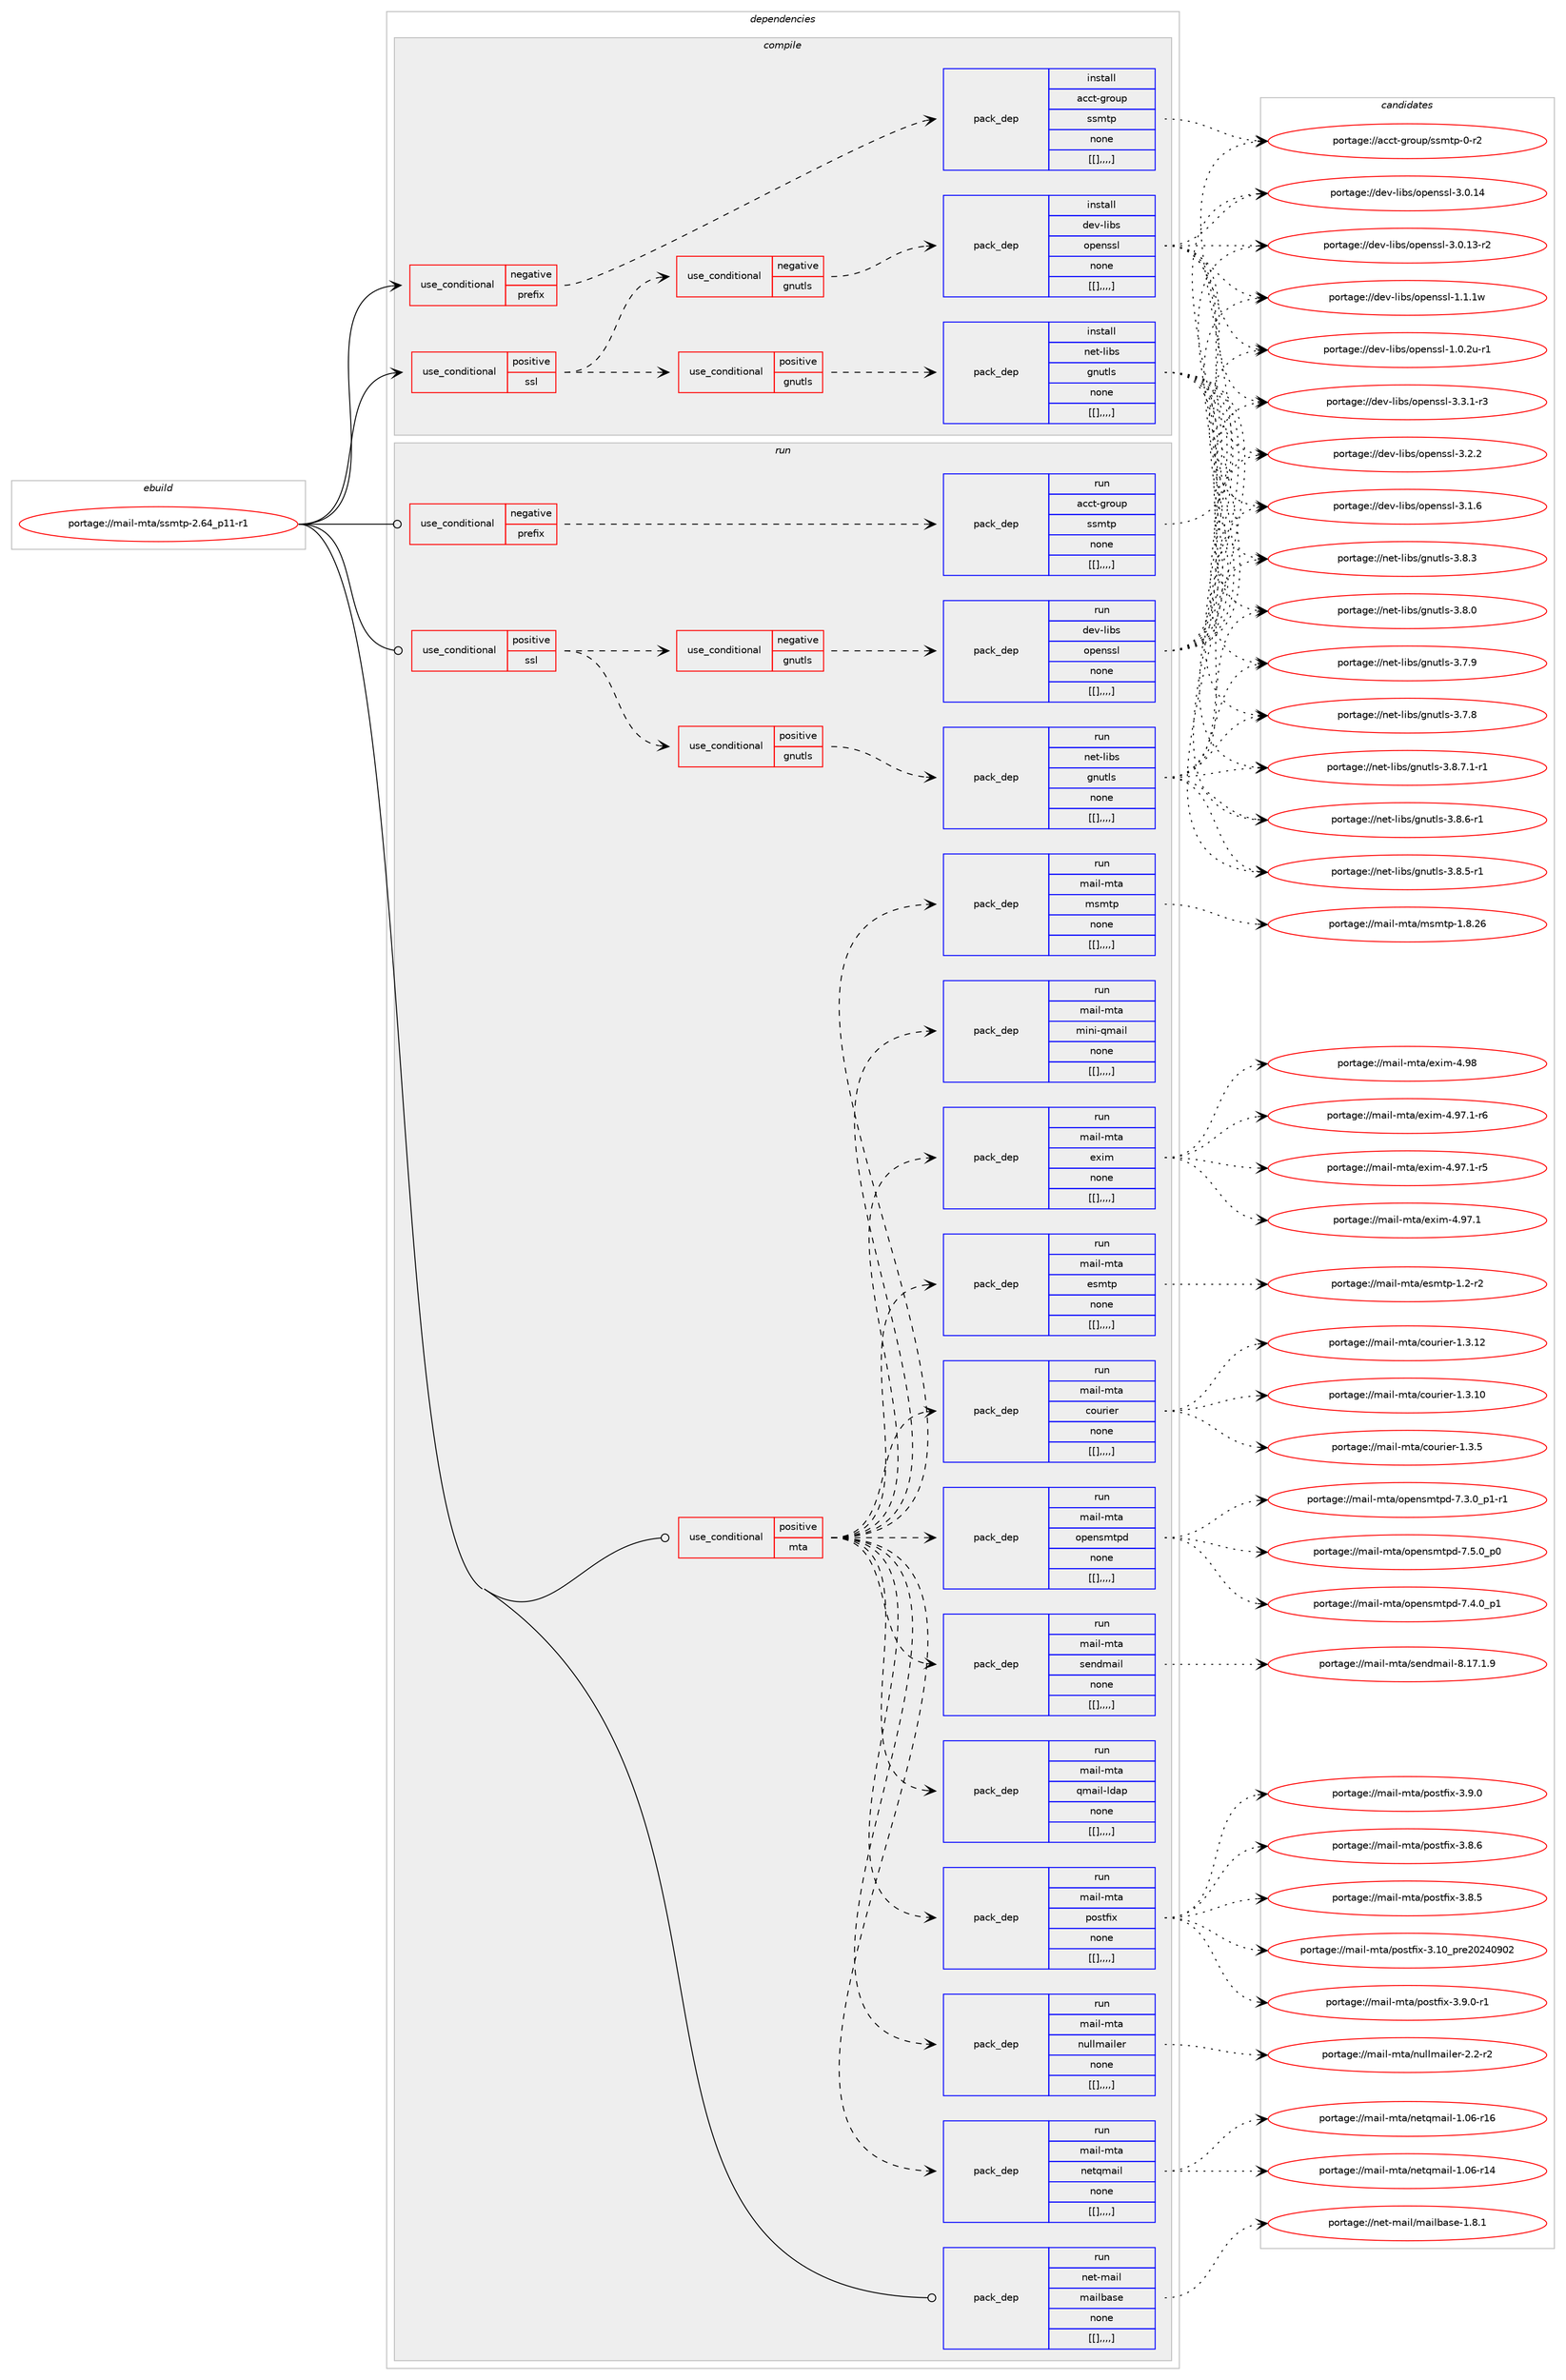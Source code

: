 digraph prolog {

# *************
# Graph options
# *************

newrank=true;
concentrate=true;
compound=true;
graph [rankdir=LR,fontname=Helvetica,fontsize=10,ranksep=1.5];#, ranksep=2.5, nodesep=0.2];
edge  [arrowhead=vee];
node  [fontname=Helvetica,fontsize=10];

# **********
# The ebuild
# **********

subgraph cluster_leftcol {
color=gray;
label=<<i>ebuild</i>>;
id [label="portage://mail-mta/ssmtp-2.64_p11-r1", color=red, width=4, href="../mail-mta/ssmtp-2.64_p11-r1.svg"];
}

# ****************
# The dependencies
# ****************

subgraph cluster_midcol {
color=gray;
label=<<i>dependencies</i>>;
subgraph cluster_compile {
fillcolor="#eeeeee";
style=filled;
label=<<i>compile</i>>;
subgraph cond73588 {
dependency295823 [label=<<TABLE BORDER="0" CELLBORDER="1" CELLSPACING="0" CELLPADDING="4"><TR><TD ROWSPAN="3" CELLPADDING="10">use_conditional</TD></TR><TR><TD>negative</TD></TR><TR><TD>prefix</TD></TR></TABLE>>, shape=none, color=red];
subgraph pack219764 {
dependency295824 [label=<<TABLE BORDER="0" CELLBORDER="1" CELLSPACING="0" CELLPADDING="4" WIDTH="220"><TR><TD ROWSPAN="6" CELLPADDING="30">pack_dep</TD></TR><TR><TD WIDTH="110">install</TD></TR><TR><TD>acct-group</TD></TR><TR><TD>ssmtp</TD></TR><TR><TD>none</TD></TR><TR><TD>[[],,,,]</TD></TR></TABLE>>, shape=none, color=blue];
}
dependency295823:e -> dependency295824:w [weight=20,style="dashed",arrowhead="vee"];
}
id:e -> dependency295823:w [weight=20,style="solid",arrowhead="vee"];
subgraph cond73589 {
dependency295825 [label=<<TABLE BORDER="0" CELLBORDER="1" CELLSPACING="0" CELLPADDING="4"><TR><TD ROWSPAN="3" CELLPADDING="10">use_conditional</TD></TR><TR><TD>positive</TD></TR><TR><TD>ssl</TD></TR></TABLE>>, shape=none, color=red];
subgraph cond73590 {
dependency295826 [label=<<TABLE BORDER="0" CELLBORDER="1" CELLSPACING="0" CELLPADDING="4"><TR><TD ROWSPAN="3" CELLPADDING="10">use_conditional</TD></TR><TR><TD>positive</TD></TR><TR><TD>gnutls</TD></TR></TABLE>>, shape=none, color=red];
subgraph pack219765 {
dependency295827 [label=<<TABLE BORDER="0" CELLBORDER="1" CELLSPACING="0" CELLPADDING="4" WIDTH="220"><TR><TD ROWSPAN="6" CELLPADDING="30">pack_dep</TD></TR><TR><TD WIDTH="110">install</TD></TR><TR><TD>net-libs</TD></TR><TR><TD>gnutls</TD></TR><TR><TD>none</TD></TR><TR><TD>[[],,,,]</TD></TR></TABLE>>, shape=none, color=blue];
}
dependency295826:e -> dependency295827:w [weight=20,style="dashed",arrowhead="vee"];
}
dependency295825:e -> dependency295826:w [weight=20,style="dashed",arrowhead="vee"];
subgraph cond73591 {
dependency295828 [label=<<TABLE BORDER="0" CELLBORDER="1" CELLSPACING="0" CELLPADDING="4"><TR><TD ROWSPAN="3" CELLPADDING="10">use_conditional</TD></TR><TR><TD>negative</TD></TR><TR><TD>gnutls</TD></TR></TABLE>>, shape=none, color=red];
subgraph pack219766 {
dependency295829 [label=<<TABLE BORDER="0" CELLBORDER="1" CELLSPACING="0" CELLPADDING="4" WIDTH="220"><TR><TD ROWSPAN="6" CELLPADDING="30">pack_dep</TD></TR><TR><TD WIDTH="110">install</TD></TR><TR><TD>dev-libs</TD></TR><TR><TD>openssl</TD></TR><TR><TD>none</TD></TR><TR><TD>[[],,,,]</TD></TR></TABLE>>, shape=none, color=blue];
}
dependency295828:e -> dependency295829:w [weight=20,style="dashed",arrowhead="vee"];
}
dependency295825:e -> dependency295828:w [weight=20,style="dashed",arrowhead="vee"];
}
id:e -> dependency295825:w [weight=20,style="solid",arrowhead="vee"];
}
subgraph cluster_compileandrun {
fillcolor="#eeeeee";
style=filled;
label=<<i>compile and run</i>>;
}
subgraph cluster_run {
fillcolor="#eeeeee";
style=filled;
label=<<i>run</i>>;
subgraph cond73592 {
dependency295830 [label=<<TABLE BORDER="0" CELLBORDER="1" CELLSPACING="0" CELLPADDING="4"><TR><TD ROWSPAN="3" CELLPADDING="10">use_conditional</TD></TR><TR><TD>negative</TD></TR><TR><TD>prefix</TD></TR></TABLE>>, shape=none, color=red];
subgraph pack219767 {
dependency295831 [label=<<TABLE BORDER="0" CELLBORDER="1" CELLSPACING="0" CELLPADDING="4" WIDTH="220"><TR><TD ROWSPAN="6" CELLPADDING="30">pack_dep</TD></TR><TR><TD WIDTH="110">run</TD></TR><TR><TD>acct-group</TD></TR><TR><TD>ssmtp</TD></TR><TR><TD>none</TD></TR><TR><TD>[[],,,,]</TD></TR></TABLE>>, shape=none, color=blue];
}
dependency295830:e -> dependency295831:w [weight=20,style="dashed",arrowhead="vee"];
}
id:e -> dependency295830:w [weight=20,style="solid",arrowhead="odot"];
subgraph cond73593 {
dependency295832 [label=<<TABLE BORDER="0" CELLBORDER="1" CELLSPACING="0" CELLPADDING="4"><TR><TD ROWSPAN="3" CELLPADDING="10">use_conditional</TD></TR><TR><TD>positive</TD></TR><TR><TD>mta</TD></TR></TABLE>>, shape=none, color=red];
subgraph pack219768 {
dependency295833 [label=<<TABLE BORDER="0" CELLBORDER="1" CELLSPACING="0" CELLPADDING="4" WIDTH="220"><TR><TD ROWSPAN="6" CELLPADDING="30">pack_dep</TD></TR><TR><TD WIDTH="110">run</TD></TR><TR><TD>mail-mta</TD></TR><TR><TD>courier</TD></TR><TR><TD>none</TD></TR><TR><TD>[[],,,,]</TD></TR></TABLE>>, shape=none, color=blue];
}
dependency295832:e -> dependency295833:w [weight=20,style="dashed",arrowhead="vee"];
subgraph pack219769 {
dependency295834 [label=<<TABLE BORDER="0" CELLBORDER="1" CELLSPACING="0" CELLPADDING="4" WIDTH="220"><TR><TD ROWSPAN="6" CELLPADDING="30">pack_dep</TD></TR><TR><TD WIDTH="110">run</TD></TR><TR><TD>mail-mta</TD></TR><TR><TD>esmtp</TD></TR><TR><TD>none</TD></TR><TR><TD>[[],,,,]</TD></TR></TABLE>>, shape=none, color=blue];
}
dependency295832:e -> dependency295834:w [weight=20,style="dashed",arrowhead="vee"];
subgraph pack219770 {
dependency295835 [label=<<TABLE BORDER="0" CELLBORDER="1" CELLSPACING="0" CELLPADDING="4" WIDTH="220"><TR><TD ROWSPAN="6" CELLPADDING="30">pack_dep</TD></TR><TR><TD WIDTH="110">run</TD></TR><TR><TD>mail-mta</TD></TR><TR><TD>exim</TD></TR><TR><TD>none</TD></TR><TR><TD>[[],,,,]</TD></TR></TABLE>>, shape=none, color=blue];
}
dependency295832:e -> dependency295835:w [weight=20,style="dashed",arrowhead="vee"];
subgraph pack219771 {
dependency295836 [label=<<TABLE BORDER="0" CELLBORDER="1" CELLSPACING="0" CELLPADDING="4" WIDTH="220"><TR><TD ROWSPAN="6" CELLPADDING="30">pack_dep</TD></TR><TR><TD WIDTH="110">run</TD></TR><TR><TD>mail-mta</TD></TR><TR><TD>mini-qmail</TD></TR><TR><TD>none</TD></TR><TR><TD>[[],,,,]</TD></TR></TABLE>>, shape=none, color=blue];
}
dependency295832:e -> dependency295836:w [weight=20,style="dashed",arrowhead="vee"];
subgraph pack219772 {
dependency295837 [label=<<TABLE BORDER="0" CELLBORDER="1" CELLSPACING="0" CELLPADDING="4" WIDTH="220"><TR><TD ROWSPAN="6" CELLPADDING="30">pack_dep</TD></TR><TR><TD WIDTH="110">run</TD></TR><TR><TD>mail-mta</TD></TR><TR><TD>msmtp</TD></TR><TR><TD>none</TD></TR><TR><TD>[[],,,,]</TD></TR></TABLE>>, shape=none, color=blue];
}
dependency295832:e -> dependency295837:w [weight=20,style="dashed",arrowhead="vee"];
subgraph pack219773 {
dependency295838 [label=<<TABLE BORDER="0" CELLBORDER="1" CELLSPACING="0" CELLPADDING="4" WIDTH="220"><TR><TD ROWSPAN="6" CELLPADDING="30">pack_dep</TD></TR><TR><TD WIDTH="110">run</TD></TR><TR><TD>mail-mta</TD></TR><TR><TD>netqmail</TD></TR><TR><TD>none</TD></TR><TR><TD>[[],,,,]</TD></TR></TABLE>>, shape=none, color=blue];
}
dependency295832:e -> dependency295838:w [weight=20,style="dashed",arrowhead="vee"];
subgraph pack219774 {
dependency295839 [label=<<TABLE BORDER="0" CELLBORDER="1" CELLSPACING="0" CELLPADDING="4" WIDTH="220"><TR><TD ROWSPAN="6" CELLPADDING="30">pack_dep</TD></TR><TR><TD WIDTH="110">run</TD></TR><TR><TD>mail-mta</TD></TR><TR><TD>nullmailer</TD></TR><TR><TD>none</TD></TR><TR><TD>[[],,,,]</TD></TR></TABLE>>, shape=none, color=blue];
}
dependency295832:e -> dependency295839:w [weight=20,style="dashed",arrowhead="vee"];
subgraph pack219775 {
dependency295840 [label=<<TABLE BORDER="0" CELLBORDER="1" CELLSPACING="0" CELLPADDING="4" WIDTH="220"><TR><TD ROWSPAN="6" CELLPADDING="30">pack_dep</TD></TR><TR><TD WIDTH="110">run</TD></TR><TR><TD>mail-mta</TD></TR><TR><TD>postfix</TD></TR><TR><TD>none</TD></TR><TR><TD>[[],,,,]</TD></TR></TABLE>>, shape=none, color=blue];
}
dependency295832:e -> dependency295840:w [weight=20,style="dashed",arrowhead="vee"];
subgraph pack219776 {
dependency295841 [label=<<TABLE BORDER="0" CELLBORDER="1" CELLSPACING="0" CELLPADDING="4" WIDTH="220"><TR><TD ROWSPAN="6" CELLPADDING="30">pack_dep</TD></TR><TR><TD WIDTH="110">run</TD></TR><TR><TD>mail-mta</TD></TR><TR><TD>qmail-ldap</TD></TR><TR><TD>none</TD></TR><TR><TD>[[],,,,]</TD></TR></TABLE>>, shape=none, color=blue];
}
dependency295832:e -> dependency295841:w [weight=20,style="dashed",arrowhead="vee"];
subgraph pack219777 {
dependency295842 [label=<<TABLE BORDER="0" CELLBORDER="1" CELLSPACING="0" CELLPADDING="4" WIDTH="220"><TR><TD ROWSPAN="6" CELLPADDING="30">pack_dep</TD></TR><TR><TD WIDTH="110">run</TD></TR><TR><TD>mail-mta</TD></TR><TR><TD>sendmail</TD></TR><TR><TD>none</TD></TR><TR><TD>[[],,,,]</TD></TR></TABLE>>, shape=none, color=blue];
}
dependency295832:e -> dependency295842:w [weight=20,style="dashed",arrowhead="vee"];
subgraph pack219778 {
dependency295843 [label=<<TABLE BORDER="0" CELLBORDER="1" CELLSPACING="0" CELLPADDING="4" WIDTH="220"><TR><TD ROWSPAN="6" CELLPADDING="30">pack_dep</TD></TR><TR><TD WIDTH="110">run</TD></TR><TR><TD>mail-mta</TD></TR><TR><TD>opensmtpd</TD></TR><TR><TD>none</TD></TR><TR><TD>[[],,,,]</TD></TR></TABLE>>, shape=none, color=blue];
}
dependency295832:e -> dependency295843:w [weight=20,style="dashed",arrowhead="vee"];
}
id:e -> dependency295832:w [weight=20,style="solid",arrowhead="odot"];
subgraph cond73594 {
dependency295844 [label=<<TABLE BORDER="0" CELLBORDER="1" CELLSPACING="0" CELLPADDING="4"><TR><TD ROWSPAN="3" CELLPADDING="10">use_conditional</TD></TR><TR><TD>positive</TD></TR><TR><TD>ssl</TD></TR></TABLE>>, shape=none, color=red];
subgraph cond73595 {
dependency295845 [label=<<TABLE BORDER="0" CELLBORDER="1" CELLSPACING="0" CELLPADDING="4"><TR><TD ROWSPAN="3" CELLPADDING="10">use_conditional</TD></TR><TR><TD>positive</TD></TR><TR><TD>gnutls</TD></TR></TABLE>>, shape=none, color=red];
subgraph pack219779 {
dependency295846 [label=<<TABLE BORDER="0" CELLBORDER="1" CELLSPACING="0" CELLPADDING="4" WIDTH="220"><TR><TD ROWSPAN="6" CELLPADDING="30">pack_dep</TD></TR><TR><TD WIDTH="110">run</TD></TR><TR><TD>net-libs</TD></TR><TR><TD>gnutls</TD></TR><TR><TD>none</TD></TR><TR><TD>[[],,,,]</TD></TR></TABLE>>, shape=none, color=blue];
}
dependency295845:e -> dependency295846:w [weight=20,style="dashed",arrowhead="vee"];
}
dependency295844:e -> dependency295845:w [weight=20,style="dashed",arrowhead="vee"];
subgraph cond73596 {
dependency295847 [label=<<TABLE BORDER="0" CELLBORDER="1" CELLSPACING="0" CELLPADDING="4"><TR><TD ROWSPAN="3" CELLPADDING="10">use_conditional</TD></TR><TR><TD>negative</TD></TR><TR><TD>gnutls</TD></TR></TABLE>>, shape=none, color=red];
subgraph pack219780 {
dependency295848 [label=<<TABLE BORDER="0" CELLBORDER="1" CELLSPACING="0" CELLPADDING="4" WIDTH="220"><TR><TD ROWSPAN="6" CELLPADDING="30">pack_dep</TD></TR><TR><TD WIDTH="110">run</TD></TR><TR><TD>dev-libs</TD></TR><TR><TD>openssl</TD></TR><TR><TD>none</TD></TR><TR><TD>[[],,,,]</TD></TR></TABLE>>, shape=none, color=blue];
}
dependency295847:e -> dependency295848:w [weight=20,style="dashed",arrowhead="vee"];
}
dependency295844:e -> dependency295847:w [weight=20,style="dashed",arrowhead="vee"];
}
id:e -> dependency295844:w [weight=20,style="solid",arrowhead="odot"];
subgraph pack219781 {
dependency295849 [label=<<TABLE BORDER="0" CELLBORDER="1" CELLSPACING="0" CELLPADDING="4" WIDTH="220"><TR><TD ROWSPAN="6" CELLPADDING="30">pack_dep</TD></TR><TR><TD WIDTH="110">run</TD></TR><TR><TD>net-mail</TD></TR><TR><TD>mailbase</TD></TR><TR><TD>none</TD></TR><TR><TD>[[],,,,]</TD></TR></TABLE>>, shape=none, color=blue];
}
id:e -> dependency295849:w [weight=20,style="solid",arrowhead="odot"];
}
}

# **************
# The candidates
# **************

subgraph cluster_choices {
rank=same;
color=gray;
label=<<i>candidates</i>>;

subgraph choice219764 {
color=black;
nodesep=1;
choice979999116451031141111171124711511510911611245484511450 [label="portage://acct-group/ssmtp-0-r2", color=red, width=4,href="../acct-group/ssmtp-0-r2.svg"];
dependency295824:e -> choice979999116451031141111171124711511510911611245484511450:w [style=dotted,weight="100"];
}
subgraph choice219765 {
color=black;
nodesep=1;
choice11010111645108105981154710311011711610811545514656465546494511449 [label="portage://net-libs/gnutls-3.8.7.1-r1", color=red, width=4,href="../net-libs/gnutls-3.8.7.1-r1.svg"];
choice1101011164510810598115471031101171161081154551465646544511449 [label="portage://net-libs/gnutls-3.8.6-r1", color=red, width=4,href="../net-libs/gnutls-3.8.6-r1.svg"];
choice1101011164510810598115471031101171161081154551465646534511449 [label="portage://net-libs/gnutls-3.8.5-r1", color=red, width=4,href="../net-libs/gnutls-3.8.5-r1.svg"];
choice110101116451081059811547103110117116108115455146564651 [label="portage://net-libs/gnutls-3.8.3", color=red, width=4,href="../net-libs/gnutls-3.8.3.svg"];
choice110101116451081059811547103110117116108115455146564648 [label="portage://net-libs/gnutls-3.8.0", color=red, width=4,href="../net-libs/gnutls-3.8.0.svg"];
choice110101116451081059811547103110117116108115455146554657 [label="portage://net-libs/gnutls-3.7.9", color=red, width=4,href="../net-libs/gnutls-3.7.9.svg"];
choice110101116451081059811547103110117116108115455146554656 [label="portage://net-libs/gnutls-3.7.8", color=red, width=4,href="../net-libs/gnutls-3.7.8.svg"];
dependency295827:e -> choice11010111645108105981154710311011711610811545514656465546494511449:w [style=dotted,weight="100"];
dependency295827:e -> choice1101011164510810598115471031101171161081154551465646544511449:w [style=dotted,weight="100"];
dependency295827:e -> choice1101011164510810598115471031101171161081154551465646534511449:w [style=dotted,weight="100"];
dependency295827:e -> choice110101116451081059811547103110117116108115455146564651:w [style=dotted,weight="100"];
dependency295827:e -> choice110101116451081059811547103110117116108115455146564648:w [style=dotted,weight="100"];
dependency295827:e -> choice110101116451081059811547103110117116108115455146554657:w [style=dotted,weight="100"];
dependency295827:e -> choice110101116451081059811547103110117116108115455146554656:w [style=dotted,weight="100"];
}
subgraph choice219766 {
color=black;
nodesep=1;
choice1001011184510810598115471111121011101151151084551465146494511451 [label="portage://dev-libs/openssl-3.3.1-r3", color=red, width=4,href="../dev-libs/openssl-3.3.1-r3.svg"];
choice100101118451081059811547111112101110115115108455146504650 [label="portage://dev-libs/openssl-3.2.2", color=red, width=4,href="../dev-libs/openssl-3.2.2.svg"];
choice100101118451081059811547111112101110115115108455146494654 [label="portage://dev-libs/openssl-3.1.6", color=red, width=4,href="../dev-libs/openssl-3.1.6.svg"];
choice10010111845108105981154711111210111011511510845514648464952 [label="portage://dev-libs/openssl-3.0.14", color=red, width=4,href="../dev-libs/openssl-3.0.14.svg"];
choice100101118451081059811547111112101110115115108455146484649514511450 [label="portage://dev-libs/openssl-3.0.13-r2", color=red, width=4,href="../dev-libs/openssl-3.0.13-r2.svg"];
choice100101118451081059811547111112101110115115108454946494649119 [label="portage://dev-libs/openssl-1.1.1w", color=red, width=4,href="../dev-libs/openssl-1.1.1w.svg"];
choice1001011184510810598115471111121011101151151084549464846501174511449 [label="portage://dev-libs/openssl-1.0.2u-r1", color=red, width=4,href="../dev-libs/openssl-1.0.2u-r1.svg"];
dependency295829:e -> choice1001011184510810598115471111121011101151151084551465146494511451:w [style=dotted,weight="100"];
dependency295829:e -> choice100101118451081059811547111112101110115115108455146504650:w [style=dotted,weight="100"];
dependency295829:e -> choice100101118451081059811547111112101110115115108455146494654:w [style=dotted,weight="100"];
dependency295829:e -> choice10010111845108105981154711111210111011511510845514648464952:w [style=dotted,weight="100"];
dependency295829:e -> choice100101118451081059811547111112101110115115108455146484649514511450:w [style=dotted,weight="100"];
dependency295829:e -> choice100101118451081059811547111112101110115115108454946494649119:w [style=dotted,weight="100"];
dependency295829:e -> choice1001011184510810598115471111121011101151151084549464846501174511449:w [style=dotted,weight="100"];
}
subgraph choice219767 {
color=black;
nodesep=1;
choice979999116451031141111171124711511510911611245484511450 [label="portage://acct-group/ssmtp-0-r2", color=red, width=4,href="../acct-group/ssmtp-0-r2.svg"];
dependency295831:e -> choice979999116451031141111171124711511510911611245484511450:w [style=dotted,weight="100"];
}
subgraph choice219768 {
color=black;
nodesep=1;
choice109971051084510911697479911111711410510111445494651464950 [label="portage://mail-mta/courier-1.3.12", color=red, width=4,href="../mail-mta/courier-1.3.12.svg"];
choice109971051084510911697479911111711410510111445494651464948 [label="portage://mail-mta/courier-1.3.10", color=red, width=4,href="../mail-mta/courier-1.3.10.svg"];
choice1099710510845109116974799111117114105101114454946514653 [label="portage://mail-mta/courier-1.3.5", color=red, width=4,href="../mail-mta/courier-1.3.5.svg"];
dependency295833:e -> choice109971051084510911697479911111711410510111445494651464950:w [style=dotted,weight="100"];
dependency295833:e -> choice109971051084510911697479911111711410510111445494651464948:w [style=dotted,weight="100"];
dependency295833:e -> choice1099710510845109116974799111117114105101114454946514653:w [style=dotted,weight="100"];
}
subgraph choice219769 {
color=black;
nodesep=1;
choice10997105108451091169747101115109116112454946504511450 [label="portage://mail-mta/esmtp-1.2-r2", color=red, width=4,href="../mail-mta/esmtp-1.2-r2.svg"];
dependency295834:e -> choice10997105108451091169747101115109116112454946504511450:w [style=dotted,weight="100"];
}
subgraph choice219770 {
color=black;
nodesep=1;
choice109971051084510911697471011201051094552465756 [label="portage://mail-mta/exim-4.98", color=red, width=4,href="../mail-mta/exim-4.98.svg"];
choice10997105108451091169747101120105109455246575546494511454 [label="portage://mail-mta/exim-4.97.1-r6", color=red, width=4,href="../mail-mta/exim-4.97.1-r6.svg"];
choice10997105108451091169747101120105109455246575546494511453 [label="portage://mail-mta/exim-4.97.1-r5", color=red, width=4,href="../mail-mta/exim-4.97.1-r5.svg"];
choice1099710510845109116974710112010510945524657554649 [label="portage://mail-mta/exim-4.97.1", color=red, width=4,href="../mail-mta/exim-4.97.1.svg"];
dependency295835:e -> choice109971051084510911697471011201051094552465756:w [style=dotted,weight="100"];
dependency295835:e -> choice10997105108451091169747101120105109455246575546494511454:w [style=dotted,weight="100"];
dependency295835:e -> choice10997105108451091169747101120105109455246575546494511453:w [style=dotted,weight="100"];
dependency295835:e -> choice1099710510845109116974710112010510945524657554649:w [style=dotted,weight="100"];
}
subgraph choice219771 {
color=black;
nodesep=1;
}
subgraph choice219772 {
color=black;
nodesep=1;
choice1099710510845109116974710911510911611245494656465054 [label="portage://mail-mta/msmtp-1.8.26", color=red, width=4,href="../mail-mta/msmtp-1.8.26.svg"];
dependency295837:e -> choice1099710510845109116974710911510911611245494656465054:w [style=dotted,weight="100"];
}
subgraph choice219773 {
color=black;
nodesep=1;
choice10997105108451091169747110101116113109971051084549464854451144954 [label="portage://mail-mta/netqmail-1.06-r16", color=red, width=4,href="../mail-mta/netqmail-1.06-r16.svg"];
choice10997105108451091169747110101116113109971051084549464854451144952 [label="portage://mail-mta/netqmail-1.06-r14", color=red, width=4,href="../mail-mta/netqmail-1.06-r14.svg"];
dependency295838:e -> choice10997105108451091169747110101116113109971051084549464854451144954:w [style=dotted,weight="100"];
dependency295838:e -> choice10997105108451091169747110101116113109971051084549464854451144952:w [style=dotted,weight="100"];
}
subgraph choice219774 {
color=black;
nodesep=1;
choice1099710510845109116974711011710810810997105108101114455046504511450 [label="portage://mail-mta/nullmailer-2.2-r2", color=red, width=4,href="../mail-mta/nullmailer-2.2-r2.svg"];
dependency295839:e -> choice1099710510845109116974711011710810810997105108101114455046504511450:w [style=dotted,weight="100"];
}
subgraph choice219775 {
color=black;
nodesep=1;
choice109971051084510911697471121111151161021051204551464948951121141015048505248574850 [label="portage://mail-mta/postfix-3.10_pre20240902", color=red, width=4,href="../mail-mta/postfix-3.10_pre20240902.svg"];
choice109971051084510911697471121111151161021051204551465746484511449 [label="portage://mail-mta/postfix-3.9.0-r1", color=red, width=4,href="../mail-mta/postfix-3.9.0-r1.svg"];
choice10997105108451091169747112111115116102105120455146574648 [label="portage://mail-mta/postfix-3.9.0", color=red, width=4,href="../mail-mta/postfix-3.9.0.svg"];
choice10997105108451091169747112111115116102105120455146564654 [label="portage://mail-mta/postfix-3.8.6", color=red, width=4,href="../mail-mta/postfix-3.8.6.svg"];
choice10997105108451091169747112111115116102105120455146564653 [label="portage://mail-mta/postfix-3.8.5", color=red, width=4,href="../mail-mta/postfix-3.8.5.svg"];
dependency295840:e -> choice109971051084510911697471121111151161021051204551464948951121141015048505248574850:w [style=dotted,weight="100"];
dependency295840:e -> choice109971051084510911697471121111151161021051204551465746484511449:w [style=dotted,weight="100"];
dependency295840:e -> choice10997105108451091169747112111115116102105120455146574648:w [style=dotted,weight="100"];
dependency295840:e -> choice10997105108451091169747112111115116102105120455146564654:w [style=dotted,weight="100"];
dependency295840:e -> choice10997105108451091169747112111115116102105120455146564653:w [style=dotted,weight="100"];
}
subgraph choice219776 {
color=black;
nodesep=1;
}
subgraph choice219777 {
color=black;
nodesep=1;
choice1099710510845109116974711510111010010997105108455646495546494657 [label="portage://mail-mta/sendmail-8.17.1.9", color=red, width=4,href="../mail-mta/sendmail-8.17.1.9.svg"];
dependency295842:e -> choice1099710510845109116974711510111010010997105108455646495546494657:w [style=dotted,weight="100"];
}
subgraph choice219778 {
color=black;
nodesep=1;
choice109971051084510911697471111121011101151091161121004555465346489511248 [label="portage://mail-mta/opensmtpd-7.5.0_p0", color=red, width=4,href="../mail-mta/opensmtpd-7.5.0_p0.svg"];
choice109971051084510911697471111121011101151091161121004555465246489511249 [label="portage://mail-mta/opensmtpd-7.4.0_p1", color=red, width=4,href="../mail-mta/opensmtpd-7.4.0_p1.svg"];
choice1099710510845109116974711111210111011510911611210045554651464895112494511449 [label="portage://mail-mta/opensmtpd-7.3.0_p1-r1", color=red, width=4,href="../mail-mta/opensmtpd-7.3.0_p1-r1.svg"];
dependency295843:e -> choice109971051084510911697471111121011101151091161121004555465346489511248:w [style=dotted,weight="100"];
dependency295843:e -> choice109971051084510911697471111121011101151091161121004555465246489511249:w [style=dotted,weight="100"];
dependency295843:e -> choice1099710510845109116974711111210111011510911611210045554651464895112494511449:w [style=dotted,weight="100"];
}
subgraph choice219779 {
color=black;
nodesep=1;
choice11010111645108105981154710311011711610811545514656465546494511449 [label="portage://net-libs/gnutls-3.8.7.1-r1", color=red, width=4,href="../net-libs/gnutls-3.8.7.1-r1.svg"];
choice1101011164510810598115471031101171161081154551465646544511449 [label="portage://net-libs/gnutls-3.8.6-r1", color=red, width=4,href="../net-libs/gnutls-3.8.6-r1.svg"];
choice1101011164510810598115471031101171161081154551465646534511449 [label="portage://net-libs/gnutls-3.8.5-r1", color=red, width=4,href="../net-libs/gnutls-3.8.5-r1.svg"];
choice110101116451081059811547103110117116108115455146564651 [label="portage://net-libs/gnutls-3.8.3", color=red, width=4,href="../net-libs/gnutls-3.8.3.svg"];
choice110101116451081059811547103110117116108115455146564648 [label="portage://net-libs/gnutls-3.8.0", color=red, width=4,href="../net-libs/gnutls-3.8.0.svg"];
choice110101116451081059811547103110117116108115455146554657 [label="portage://net-libs/gnutls-3.7.9", color=red, width=4,href="../net-libs/gnutls-3.7.9.svg"];
choice110101116451081059811547103110117116108115455146554656 [label="portage://net-libs/gnutls-3.7.8", color=red, width=4,href="../net-libs/gnutls-3.7.8.svg"];
dependency295846:e -> choice11010111645108105981154710311011711610811545514656465546494511449:w [style=dotted,weight="100"];
dependency295846:e -> choice1101011164510810598115471031101171161081154551465646544511449:w [style=dotted,weight="100"];
dependency295846:e -> choice1101011164510810598115471031101171161081154551465646534511449:w [style=dotted,weight="100"];
dependency295846:e -> choice110101116451081059811547103110117116108115455146564651:w [style=dotted,weight="100"];
dependency295846:e -> choice110101116451081059811547103110117116108115455146564648:w [style=dotted,weight="100"];
dependency295846:e -> choice110101116451081059811547103110117116108115455146554657:w [style=dotted,weight="100"];
dependency295846:e -> choice110101116451081059811547103110117116108115455146554656:w [style=dotted,weight="100"];
}
subgraph choice219780 {
color=black;
nodesep=1;
choice1001011184510810598115471111121011101151151084551465146494511451 [label="portage://dev-libs/openssl-3.3.1-r3", color=red, width=4,href="../dev-libs/openssl-3.3.1-r3.svg"];
choice100101118451081059811547111112101110115115108455146504650 [label="portage://dev-libs/openssl-3.2.2", color=red, width=4,href="../dev-libs/openssl-3.2.2.svg"];
choice100101118451081059811547111112101110115115108455146494654 [label="portage://dev-libs/openssl-3.1.6", color=red, width=4,href="../dev-libs/openssl-3.1.6.svg"];
choice10010111845108105981154711111210111011511510845514648464952 [label="portage://dev-libs/openssl-3.0.14", color=red, width=4,href="../dev-libs/openssl-3.0.14.svg"];
choice100101118451081059811547111112101110115115108455146484649514511450 [label="portage://dev-libs/openssl-3.0.13-r2", color=red, width=4,href="../dev-libs/openssl-3.0.13-r2.svg"];
choice100101118451081059811547111112101110115115108454946494649119 [label="portage://dev-libs/openssl-1.1.1w", color=red, width=4,href="../dev-libs/openssl-1.1.1w.svg"];
choice1001011184510810598115471111121011101151151084549464846501174511449 [label="portage://dev-libs/openssl-1.0.2u-r1", color=red, width=4,href="../dev-libs/openssl-1.0.2u-r1.svg"];
dependency295848:e -> choice1001011184510810598115471111121011101151151084551465146494511451:w [style=dotted,weight="100"];
dependency295848:e -> choice100101118451081059811547111112101110115115108455146504650:w [style=dotted,weight="100"];
dependency295848:e -> choice100101118451081059811547111112101110115115108455146494654:w [style=dotted,weight="100"];
dependency295848:e -> choice10010111845108105981154711111210111011511510845514648464952:w [style=dotted,weight="100"];
dependency295848:e -> choice100101118451081059811547111112101110115115108455146484649514511450:w [style=dotted,weight="100"];
dependency295848:e -> choice100101118451081059811547111112101110115115108454946494649119:w [style=dotted,weight="100"];
dependency295848:e -> choice1001011184510810598115471111121011101151151084549464846501174511449:w [style=dotted,weight="100"];
}
subgraph choice219781 {
color=black;
nodesep=1;
choice110101116451099710510847109971051089897115101454946564649 [label="portage://net-mail/mailbase-1.8.1", color=red, width=4,href="../net-mail/mailbase-1.8.1.svg"];
dependency295849:e -> choice110101116451099710510847109971051089897115101454946564649:w [style=dotted,weight="100"];
}
}

}
